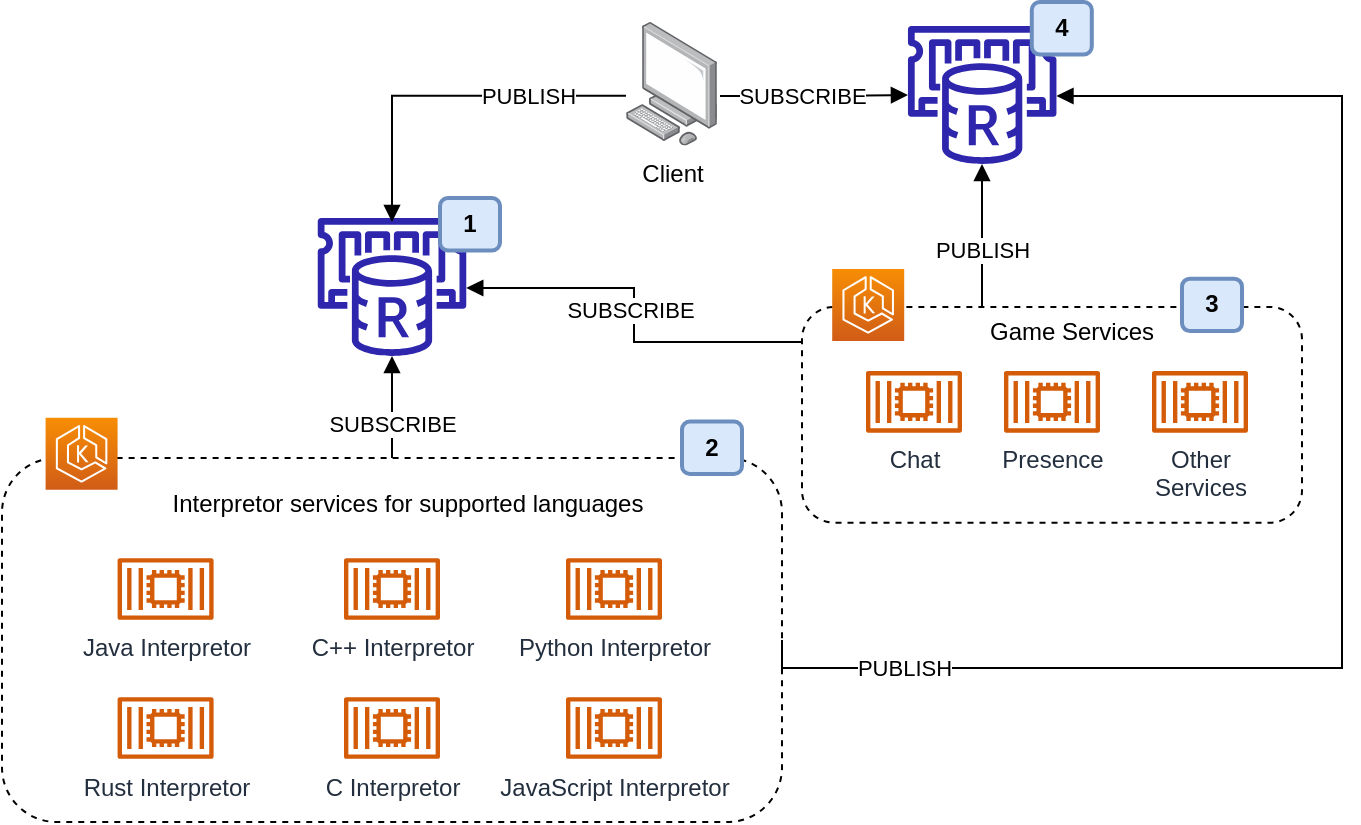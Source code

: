 <mxfile version="15.7.1" type="github">
  <diagram id="CxVSHzd_doAoFEGoSuhs" name="Page-1">
    <mxGraphModel dx="1063" dy="623" grid="1" gridSize="10" guides="1" tooltips="1" connect="1" arrows="1" fold="1" page="1" pageScale="1" pageWidth="700" pageHeight="469" math="0" shadow="0">
      <root>
        <mxCell id="0" />
        <mxCell id="1" parent="0" />
        <mxCell id="c8ZKSFQab_wwVtqAm06O-29" style="edgeStyle=orthogonalEdgeStyle;rounded=0;orthogonalLoop=1;jettySize=auto;html=1;endArrow=block;endFill=1;exitX=0.5;exitY=0;exitDx=0;exitDy=0;" edge="1" parent="1" source="c8ZKSFQab_wwVtqAm06O-26" target="c8ZKSFQab_wwVtqAm06O-35">
          <mxGeometry relative="1" as="geometry">
            <mxPoint x="421.2" y="378" as="targetPoint" />
            <Array as="points">
              <mxPoint x="205" y="163" />
            </Array>
          </mxGeometry>
        </mxCell>
        <mxCell id="c8ZKSFQab_wwVtqAm06O-30" value="SUBSCRIBE" style="edgeLabel;html=1;align=center;verticalAlign=middle;resizable=0;points=[];" vertex="1" connectable="0" parent="c8ZKSFQab_wwVtqAm06O-29">
          <mxGeometry x="0.182" y="1" relative="1" as="geometry">
            <mxPoint x="1" y="13" as="offset" />
          </mxGeometry>
        </mxCell>
        <mxCell id="c8ZKSFQab_wwVtqAm06O-26" value="" style="rounded=1;whiteSpace=wrap;html=1;dashed=1;" vertex="1" parent="1">
          <mxGeometry x="10" y="248" width="390" height="182" as="geometry" />
        </mxCell>
        <mxCell id="c8ZKSFQab_wwVtqAm06O-37" style="edgeStyle=orthogonalEdgeStyle;rounded=0;orthogonalLoop=1;jettySize=auto;html=1;endArrow=block;endFill=1;exitX=1.031;exitY=0.599;exitDx=0;exitDy=0;exitPerimeter=0;" edge="1" parent="1" source="c8ZKSFQab_wwVtqAm06O-46" target="c8ZKSFQab_wwVtqAm06O-36">
          <mxGeometry relative="1" as="geometry">
            <mxPoint x="412" y="58" as="sourcePoint" />
          </mxGeometry>
        </mxCell>
        <mxCell id="c8ZKSFQab_wwVtqAm06O-45" value="SUBSCRIBE" style="edgeLabel;html=1;align=center;verticalAlign=middle;resizable=0;points=[];" vertex="1" connectable="0" parent="c8ZKSFQab_wwVtqAm06O-37">
          <mxGeometry x="0.337" y="3" relative="1" as="geometry">
            <mxPoint x="-22" y="3" as="offset" />
          </mxGeometry>
        </mxCell>
        <mxCell id="c8ZKSFQab_wwVtqAm06O-23" value="Interpretor services for supported languages" style="text;html=1;strokeColor=none;fillColor=none;align=center;verticalAlign=middle;whiteSpace=wrap;rounded=0;" vertex="1" parent="1">
          <mxGeometry x="67.8" y="256.0" width="290" height="30" as="geometry" />
        </mxCell>
        <mxCell id="c8ZKSFQab_wwVtqAm06O-35" value="" style="sketch=0;outlineConnect=0;fontColor=#232F3E;gradientColor=none;fillColor=#2E27AD;strokeColor=none;dashed=0;verticalLabelPosition=bottom;verticalAlign=top;align=center;html=1;fontSize=12;fontStyle=0;aspect=fixed;pointerEvents=1;shape=mxgraph.aws4.elasticache_for_redis;" vertex="1" parent="1">
          <mxGeometry x="166" y="128" width="78" height="69" as="geometry" />
        </mxCell>
        <mxCell id="c8ZKSFQab_wwVtqAm06O-49" style="edgeStyle=orthogonalEdgeStyle;rounded=0;orthogonalLoop=1;jettySize=auto;html=1;endArrow=block;endFill=1;" edge="1" parent="1">
          <mxGeometry relative="1" as="geometry">
            <mxPoint x="322" y="66.917" as="sourcePoint" />
            <mxPoint x="205" y="130" as="targetPoint" />
            <Array as="points">
              <mxPoint x="205" y="67" />
            </Array>
          </mxGeometry>
        </mxCell>
        <mxCell id="c8ZKSFQab_wwVtqAm06O-50" value="PUBLISH" style="edgeLabel;html=1;align=center;verticalAlign=middle;resizable=0;points=[];" vertex="1" connectable="0" parent="c8ZKSFQab_wwVtqAm06O-49">
          <mxGeometry x="0.084" y="3" relative="1" as="geometry">
            <mxPoint x="48" y="-3" as="offset" />
          </mxGeometry>
        </mxCell>
        <mxCell id="c8ZKSFQab_wwVtqAm06O-46" value="Client" style="points=[];aspect=fixed;html=1;align=center;shadow=0;dashed=0;image;image=img/lib/allied_telesis/computer_and_terminals/Personal_Computer.svg;" vertex="1" parent="1">
          <mxGeometry x="322" y="30" width="45.6" height="61.8" as="geometry" />
        </mxCell>
        <mxCell id="c8ZKSFQab_wwVtqAm06O-51" value="&lt;b&gt;1&lt;/b&gt;" style="rounded=1;whiteSpace=wrap;html=1;fillColor=#dae8fc;strokeColor=#6c8ebf;strokeWidth=2;" vertex="1" parent="1">
          <mxGeometry x="229" y="118" width="30" height="26.2" as="geometry" />
        </mxCell>
        <mxCell id="c8ZKSFQab_wwVtqAm06O-52" value="&lt;b&gt;2&lt;/b&gt;" style="rounded=1;whiteSpace=wrap;html=1;fillColor=#dae8fc;strokeColor=#6c8ebf;strokeWidth=2;" vertex="1" parent="1">
          <mxGeometry x="350" y="229.8" width="30" height="26.2" as="geometry" />
        </mxCell>
        <mxCell id="c8ZKSFQab_wwVtqAm06O-56" value="Java Interpretor" style="sketch=0;outlineConnect=0;fontColor=#232F3E;gradientColor=none;fillColor=#D45B07;strokeColor=none;dashed=0;verticalLabelPosition=bottom;verticalAlign=top;align=center;html=1;fontSize=12;fontStyle=0;aspect=fixed;pointerEvents=1;shape=mxgraph.aws4.container_2;" vertex="1" parent="1">
          <mxGeometry x="67.8" y="298" width="48" height="31" as="geometry" />
        </mxCell>
        <mxCell id="c8ZKSFQab_wwVtqAm06O-57" value="C++ Interpretor" style="sketch=0;outlineConnect=0;fontColor=#232F3E;gradientColor=none;fillColor=#D45B07;strokeColor=none;dashed=0;verticalLabelPosition=bottom;verticalAlign=top;align=center;html=1;fontSize=12;fontStyle=0;aspect=fixed;pointerEvents=1;shape=mxgraph.aws4.container_2;" vertex="1" parent="1">
          <mxGeometry x="181" y="298" width="48" height="31" as="geometry" />
        </mxCell>
        <mxCell id="c8ZKSFQab_wwVtqAm06O-58" value="C Interpretor" style="sketch=0;outlineConnect=0;fontColor=#232F3E;gradientColor=none;fillColor=#D45B07;strokeColor=none;dashed=0;verticalLabelPosition=bottom;verticalAlign=top;align=center;html=1;fontSize=12;fontStyle=0;aspect=fixed;pointerEvents=1;shape=mxgraph.aws4.container_2;" vertex="1" parent="1">
          <mxGeometry x="181" y="367.5" width="48" height="31" as="geometry" />
        </mxCell>
        <mxCell id="c8ZKSFQab_wwVtqAm06O-59" value="Rust Interpretor" style="sketch=0;outlineConnect=0;fontColor=#232F3E;gradientColor=none;fillColor=#D45B07;strokeColor=none;dashed=0;verticalLabelPosition=bottom;verticalAlign=top;align=center;html=1;fontSize=12;fontStyle=0;aspect=fixed;pointerEvents=1;shape=mxgraph.aws4.container_2;" vertex="1" parent="1">
          <mxGeometry x="67.8" y="367.5" width="48" height="31" as="geometry" />
        </mxCell>
        <mxCell id="c8ZKSFQab_wwVtqAm06O-60" value="Python Interpretor" style="sketch=0;outlineConnect=0;fontColor=#232F3E;gradientColor=none;fillColor=#D45B07;strokeColor=none;dashed=0;verticalLabelPosition=bottom;verticalAlign=top;align=center;html=1;fontSize=12;fontStyle=0;aspect=fixed;pointerEvents=1;shape=mxgraph.aws4.container_2;" vertex="1" parent="1">
          <mxGeometry x="292" y="298" width="48" height="31" as="geometry" />
        </mxCell>
        <mxCell id="c8ZKSFQab_wwVtqAm06O-61" value="JavaScript Interpretor" style="sketch=0;outlineConnect=0;fontColor=#232F3E;gradientColor=none;fillColor=#D45B07;strokeColor=none;dashed=0;verticalLabelPosition=bottom;verticalAlign=top;align=center;html=1;fontSize=12;fontStyle=0;aspect=fixed;pointerEvents=1;shape=mxgraph.aws4.container_2;" vertex="1" parent="1">
          <mxGeometry x="292" y="367.5" width="48" height="31" as="geometry" />
        </mxCell>
        <mxCell id="c8ZKSFQab_wwVtqAm06O-36" value="" style="sketch=0;outlineConnect=0;fontColor=#232F3E;gradientColor=none;fillColor=#2E27AD;strokeColor=none;dashed=0;verticalLabelPosition=bottom;verticalAlign=top;align=center;html=1;fontSize=12;fontStyle=0;aspect=fixed;pointerEvents=1;shape=mxgraph.aws4.elasticache_for_redis;" vertex="1" parent="1">
          <mxGeometry x="461.1" y="32" width="78" height="69" as="geometry" />
        </mxCell>
        <mxCell id="c8ZKSFQab_wwVtqAm06O-62" value="" style="edgeStyle=orthogonalEdgeStyle;rounded=0;orthogonalLoop=1;jettySize=auto;html=1;endArrow=block;endFill=1;exitX=1;exitY=0.5;exitDx=0;exitDy=0;" edge="1" parent="1" source="c8ZKSFQab_wwVtqAm06O-26" target="c8ZKSFQab_wwVtqAm06O-36">
          <mxGeometry relative="1" as="geometry">
            <mxPoint x="400" y="353" as="sourcePoint" />
            <mxPoint x="500" y="250" as="targetPoint" />
            <Array as="points">
              <mxPoint x="400" y="353" />
              <mxPoint x="680" y="353" />
              <mxPoint x="680" y="67" />
            </Array>
          </mxGeometry>
        </mxCell>
        <mxCell id="c8ZKSFQab_wwVtqAm06O-63" value="PUBLISH" style="edgeLabel;html=1;align=center;verticalAlign=middle;resizable=0;points=[];" vertex="1" connectable="0" parent="c8ZKSFQab_wwVtqAm06O-62">
          <mxGeometry x="-0.444" y="3" relative="1" as="geometry">
            <mxPoint x="-126" y="3" as="offset" />
          </mxGeometry>
        </mxCell>
        <mxCell id="c8ZKSFQab_wwVtqAm06O-53" value="&lt;b&gt;3&lt;/b&gt;" style="rounded=1;whiteSpace=wrap;html=1;dashed=1;fillColor=#dae8fc;strokeColor=#6c8ebf;" vertex="1" parent="1">
          <mxGeometry x="524.9" y="178.56" width="30" height="26.2" as="geometry" />
        </mxCell>
        <mxCell id="c8ZKSFQab_wwVtqAm06O-65" style="edgeStyle=orthogonalEdgeStyle;rounded=0;orthogonalLoop=1;jettySize=auto;html=1;endArrow=block;endFill=1;exitX=0.25;exitY=0;exitDx=0;exitDy=0;" edge="1" parent="1" source="c8ZKSFQab_wwVtqAm06O-66" target="c8ZKSFQab_wwVtqAm06O-36">
          <mxGeometry relative="1" as="geometry">
            <mxPoint x="500" y="130" as="targetPoint" />
            <Array as="points">
              <mxPoint x="500" y="192" />
            </Array>
          </mxGeometry>
        </mxCell>
        <mxCell id="c8ZKSFQab_wwVtqAm06O-75" value="PUBLISH" style="edgeLabel;html=1;align=center;verticalAlign=middle;resizable=0;points=[];" vertex="1" connectable="0" parent="c8ZKSFQab_wwVtqAm06O-65">
          <mxGeometry x="-0.611" relative="1" as="geometry">
            <mxPoint x="-12" y="-48" as="offset" />
          </mxGeometry>
        </mxCell>
        <mxCell id="c8ZKSFQab_wwVtqAm06O-78" style="edgeStyle=orthogonalEdgeStyle;rounded=0;orthogonalLoop=1;jettySize=auto;html=1;endArrow=block;endFill=1;" edge="1" parent="1" source="c8ZKSFQab_wwVtqAm06O-64" target="c8ZKSFQab_wwVtqAm06O-35">
          <mxGeometry relative="1" as="geometry">
            <Array as="points">
              <mxPoint x="326" y="190" />
              <mxPoint x="326" y="163" />
            </Array>
          </mxGeometry>
        </mxCell>
        <mxCell id="c8ZKSFQab_wwVtqAm06O-79" value="SUBSCRIBE" style="edgeLabel;html=1;align=center;verticalAlign=middle;resizable=0;points=[];" vertex="1" connectable="0" parent="c8ZKSFQab_wwVtqAm06O-78">
          <mxGeometry x="0.03" y="2" relative="1" as="geometry">
            <mxPoint as="offset" />
          </mxGeometry>
        </mxCell>
        <mxCell id="c8ZKSFQab_wwVtqAm06O-64" value="" style="rounded=1;whiteSpace=wrap;html=1;dashed=1;" vertex="1" parent="1">
          <mxGeometry x="410" y="172.44" width="250" height="107.92" as="geometry" />
        </mxCell>
        <mxCell id="c8ZKSFQab_wwVtqAm06O-66" value="Game Services" style="text;html=1;strokeColor=none;fillColor=none;align=center;verticalAlign=middle;whiteSpace=wrap;rounded=0;dashed=1;" vertex="1" parent="1">
          <mxGeometry x="490" y="172.44" width="110" height="25" as="geometry" />
        </mxCell>
        <mxCell id="c8ZKSFQab_wwVtqAm06O-67" value="&lt;b&gt;4&lt;/b&gt;" style="rounded=1;whiteSpace=wrap;html=1;fillColor=#dae8fc;strokeColor=#6c8ebf;strokeWidth=2;" vertex="1" parent="1">
          <mxGeometry x="524.9" y="20.0" width="30" height="26.2" as="geometry" />
        </mxCell>
        <mxCell id="c8ZKSFQab_wwVtqAm06O-69" value="Chat" style="sketch=0;outlineConnect=0;fontColor=#232F3E;gradientColor=none;fillColor=#D45B07;strokeColor=none;dashed=0;verticalLabelPosition=bottom;verticalAlign=top;align=center;html=1;fontSize=12;fontStyle=0;aspect=fixed;pointerEvents=1;shape=mxgraph.aws4.container_2;" vertex="1" parent="1">
          <mxGeometry x="442" y="204.44" width="48" height="31" as="geometry" />
        </mxCell>
        <mxCell id="c8ZKSFQab_wwVtqAm06O-70" value="Presence" style="sketch=0;outlineConnect=0;fontColor=#232F3E;gradientColor=none;fillColor=#D45B07;strokeColor=none;dashed=0;verticalLabelPosition=bottom;verticalAlign=top;align=center;html=1;fontSize=12;fontStyle=0;aspect=fixed;pointerEvents=1;shape=mxgraph.aws4.container_2;" vertex="1" parent="1">
          <mxGeometry x="511" y="204.44" width="48" height="31" as="geometry" />
        </mxCell>
        <mxCell id="c8ZKSFQab_wwVtqAm06O-73" value="Other&lt;br&gt;Services" style="sketch=0;outlineConnect=0;fontColor=#232F3E;gradientColor=none;fillColor=#D45B07;strokeColor=none;dashed=0;verticalLabelPosition=bottom;verticalAlign=top;align=center;html=1;fontSize=12;fontStyle=0;aspect=fixed;pointerEvents=1;shape=mxgraph.aws4.container_2;" vertex="1" parent="1">
          <mxGeometry x="585" y="204.44" width="48" height="31" as="geometry" />
        </mxCell>
        <mxCell id="c8ZKSFQab_wwVtqAm06O-80" value="&lt;b&gt;3&lt;/b&gt;" style="rounded=1;whiteSpace=wrap;html=1;fillColor=#dae8fc;strokeColor=#6c8ebf;strokeWidth=2;" vertex="1" parent="1">
          <mxGeometry x="600" y="158.34" width="30" height="26.2" as="geometry" />
        </mxCell>
        <mxCell id="c8ZKSFQab_wwVtqAm06O-55" value="" style="sketch=0;points=[[0,0,0],[0.25,0,0],[0.5,0,0],[0.75,0,0],[1,0,0],[0,1,0],[0.25,1,0],[0.5,1,0],[0.75,1,0],[1,1,0],[0,0.25,0],[0,0.5,0],[0,0.75,0],[1,0.25,0],[1,0.5,0],[1,0.75,0]];outlineConnect=0;fontColor=#232F3E;gradientColor=#F78E04;gradientDirection=north;fillColor=#D05C17;strokeColor=#ffffff;dashed=0;verticalLabelPosition=bottom;verticalAlign=top;align=center;html=1;fontSize=12;fontStyle=0;aspect=fixed;shape=mxgraph.aws4.resourceIcon;resIcon=mxgraph.aws4.eks;" vertex="1" parent="1">
          <mxGeometry x="425.1" y="153.44" width="36" height="36" as="geometry" />
        </mxCell>
        <mxCell id="c8ZKSFQab_wwVtqAm06O-81" value="" style="sketch=0;points=[[0,0,0],[0.25,0,0],[0.5,0,0],[0.75,0,0],[1,0,0],[0,1,0],[0.25,1,0],[0.5,1,0],[0.75,1,0],[1,1,0],[0,0.25,0],[0,0.5,0],[0,0.75,0],[1,0.25,0],[1,0.5,0],[1,0.75,0]];outlineConnect=0;fontColor=#232F3E;gradientColor=#F78E04;gradientDirection=north;fillColor=#D05C17;strokeColor=#ffffff;dashed=0;verticalLabelPosition=bottom;verticalAlign=top;align=center;html=1;fontSize=12;fontStyle=0;aspect=fixed;shape=mxgraph.aws4.resourceIcon;resIcon=mxgraph.aws4.eks;" vertex="1" parent="1">
          <mxGeometry x="31.8" y="227.9" width="36" height="36" as="geometry" />
        </mxCell>
      </root>
    </mxGraphModel>
  </diagram>
</mxfile>
